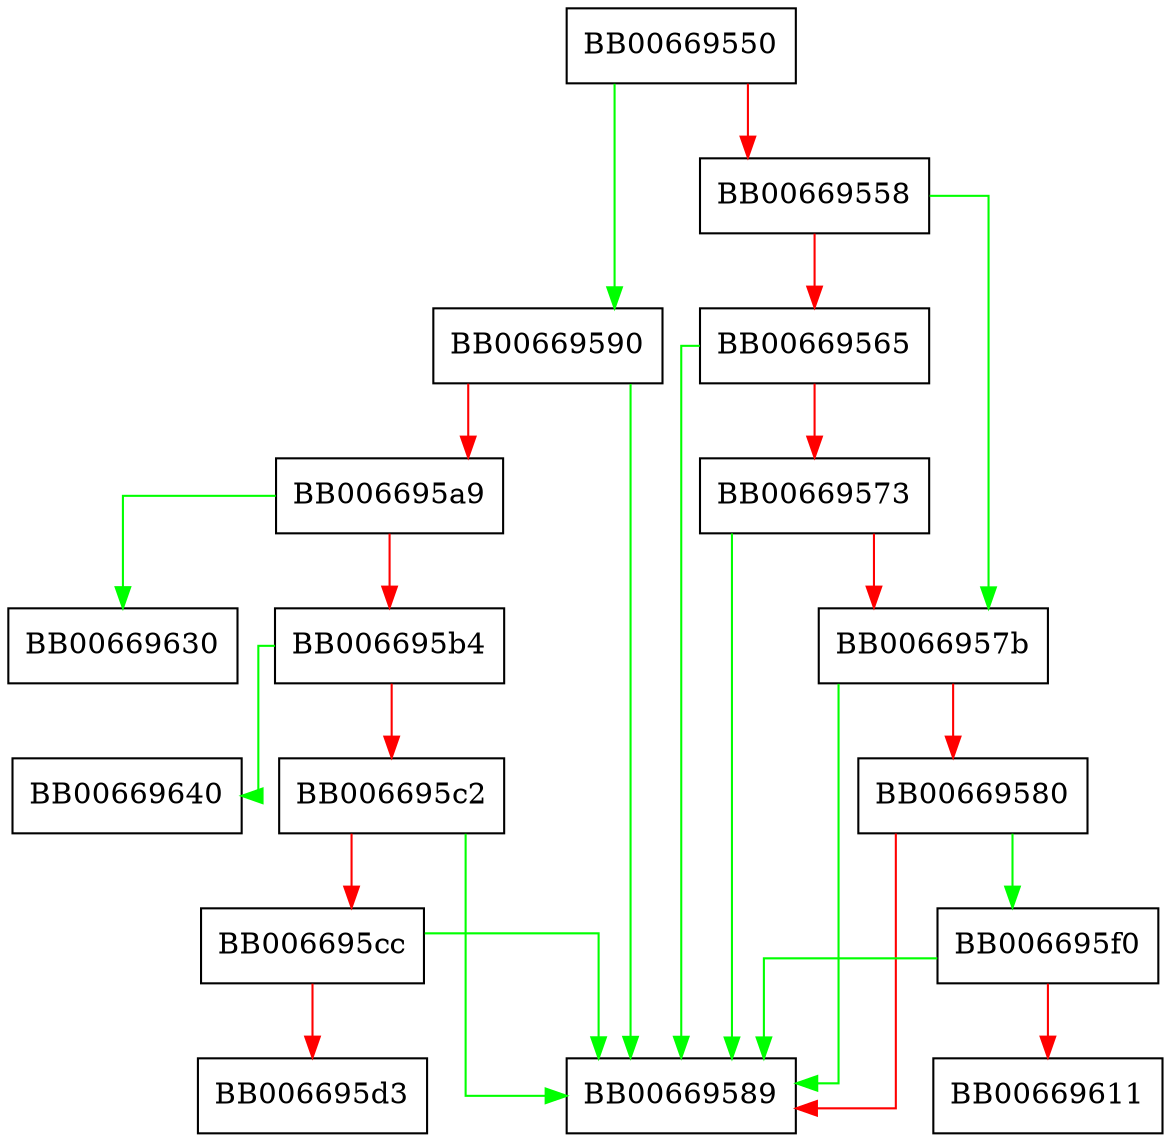 digraph check_purpose_timestamp_sign {
  node [shape="box"];
  graph [splines=ortho];
  BB00669550 -> BB00669590 [color="green"];
  BB00669550 -> BB00669558 [color="red"];
  BB00669558 -> BB0066957b [color="green"];
  BB00669558 -> BB00669565 [color="red"];
  BB00669565 -> BB00669589 [color="green"];
  BB00669565 -> BB00669573 [color="red"];
  BB00669573 -> BB00669589 [color="green"];
  BB00669573 -> BB0066957b [color="red"];
  BB0066957b -> BB00669589 [color="green"];
  BB0066957b -> BB00669580 [color="red"];
  BB00669580 -> BB006695f0 [color="green"];
  BB00669580 -> BB00669589 [color="red"];
  BB00669590 -> BB00669589 [color="green"];
  BB00669590 -> BB006695a9 [color="red"];
  BB006695a9 -> BB00669630 [color="green"];
  BB006695a9 -> BB006695b4 [color="red"];
  BB006695b4 -> BB00669640 [color="green"];
  BB006695b4 -> BB006695c2 [color="red"];
  BB006695c2 -> BB00669589 [color="green"];
  BB006695c2 -> BB006695cc [color="red"];
  BB006695cc -> BB00669589 [color="green"];
  BB006695cc -> BB006695d3 [color="red"];
  BB006695f0 -> BB00669589 [color="green"];
  BB006695f0 -> BB00669611 [color="red"];
}